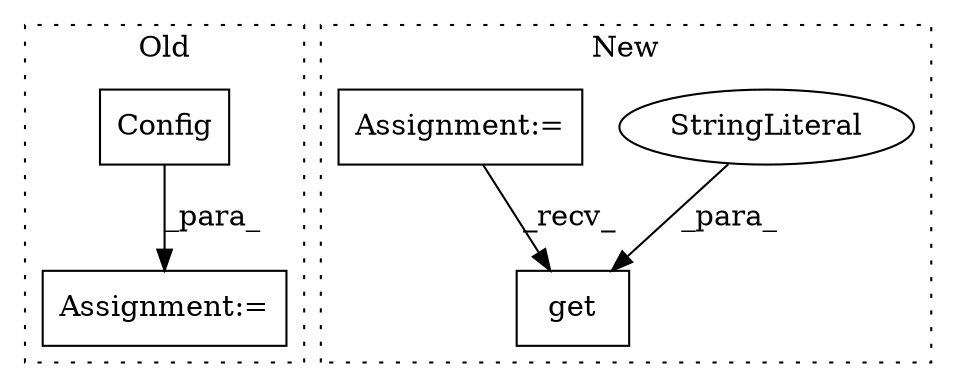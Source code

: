 digraph G {
subgraph cluster0 {
1 [label="Config" a="32" s="5511,5543" l="7,1" shape="box"];
4 [label="Assignment:=" a="7" s="5613" l="1" shape="box"];
label = "Old";
style="dotted";
}
subgraph cluster1 {
2 [label="get" a="32" s="5901,5910" l="4,1" shape="box"];
3 [label="StringLiteral" a="45" s="5905" l="5" shape="ellipse"];
5 [label="Assignment:=" a="7" s="5706" l="1" shape="box"];
label = "New";
style="dotted";
}
1 -> 4 [label="_para_"];
3 -> 2 [label="_para_"];
5 -> 2 [label="_recv_"];
}